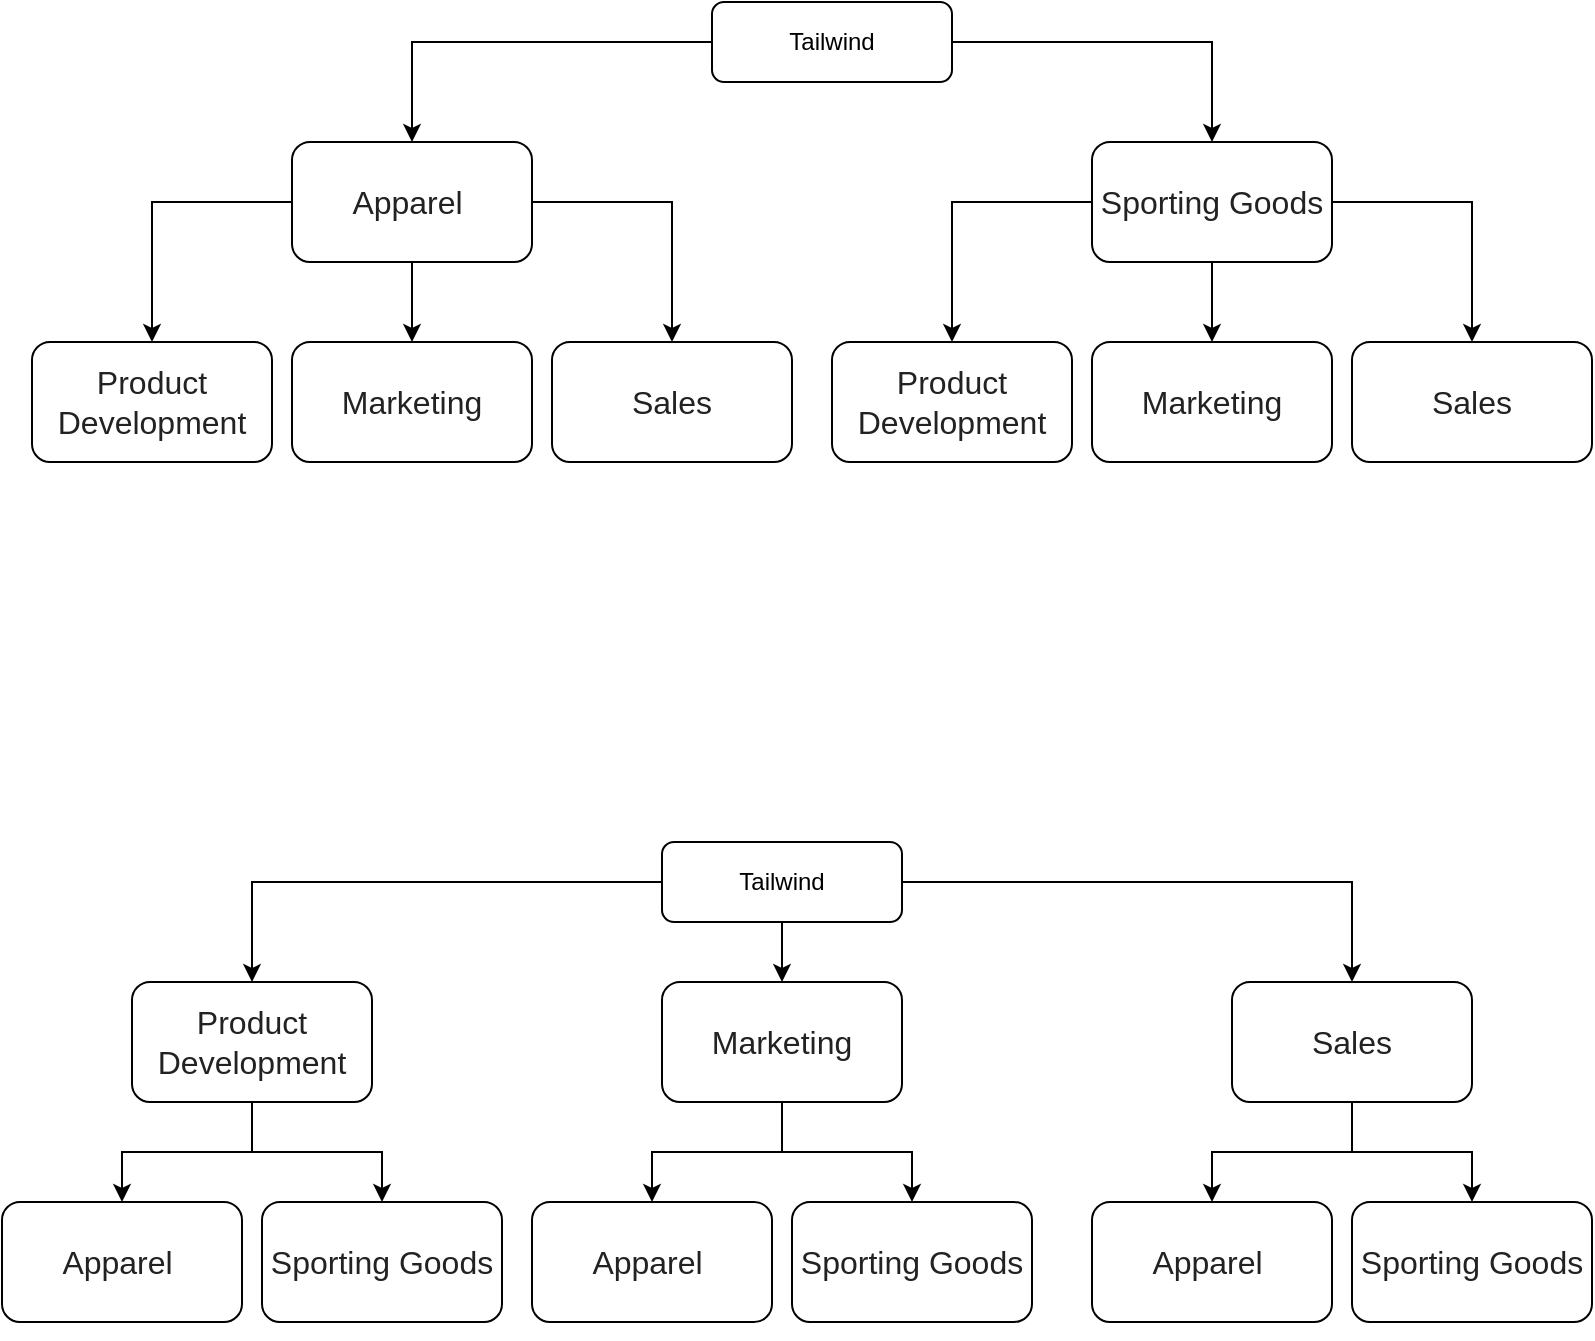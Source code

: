 <mxfile version="17.4.6" type="github"><diagram id="TerD83NQRCN8NnyulWsl" name="Page-1"><mxGraphModel dx="2426" dy="896" grid="1" gridSize="10" guides="1" tooltips="1" connect="1" arrows="1" fold="1" page="1" pageScale="1" pageWidth="850" pageHeight="1100" math="0" shadow="0"><root><mxCell id="0"/><mxCell id="1" parent="0"/><mxCell id="c7TVbvqaSwCeVxSdwTgE-21" style="edgeStyle=orthogonalEdgeStyle;rounded=0;orthogonalLoop=1;jettySize=auto;html=1;" edge="1" parent="1" source="c7TVbvqaSwCeVxSdwTgE-1" target="c7TVbvqaSwCeVxSdwTgE-7"><mxGeometry relative="1" as="geometry"/></mxCell><mxCell id="c7TVbvqaSwCeVxSdwTgE-22" style="edgeStyle=orthogonalEdgeStyle;rounded=0;orthogonalLoop=1;jettySize=auto;html=1;" edge="1" parent="1" source="c7TVbvqaSwCeVxSdwTgE-1" target="c7TVbvqaSwCeVxSdwTgE-2"><mxGeometry relative="1" as="geometry"/></mxCell><mxCell id="c7TVbvqaSwCeVxSdwTgE-23" style="edgeStyle=orthogonalEdgeStyle;rounded=0;orthogonalLoop=1;jettySize=auto;html=1;" edge="1" parent="1" source="c7TVbvqaSwCeVxSdwTgE-1" target="c7TVbvqaSwCeVxSdwTgE-8"><mxGeometry relative="1" as="geometry"/></mxCell><mxCell id="c7TVbvqaSwCeVxSdwTgE-1" value="Tailwind" style="rounded=1;whiteSpace=wrap;html=1;" vertex="1" parent="1"><mxGeometry x="365" y="500" width="120" height="40" as="geometry"/></mxCell><mxCell id="c7TVbvqaSwCeVxSdwTgE-19" style="edgeStyle=orthogonalEdgeStyle;rounded=0;orthogonalLoop=1;jettySize=auto;html=1;" edge="1" parent="1" source="c7TVbvqaSwCeVxSdwTgE-2" target="c7TVbvqaSwCeVxSdwTgE-10"><mxGeometry relative="1" as="geometry"/></mxCell><mxCell id="c7TVbvqaSwCeVxSdwTgE-20" style="edgeStyle=orthogonalEdgeStyle;rounded=0;orthogonalLoop=1;jettySize=auto;html=1;" edge="1" parent="1" source="c7TVbvqaSwCeVxSdwTgE-2" target="c7TVbvqaSwCeVxSdwTgE-9"><mxGeometry relative="1" as="geometry"/></mxCell><mxCell id="c7TVbvqaSwCeVxSdwTgE-2" value="&#10;&#10;&lt;span style=&quot;color: rgb(34, 34, 34); font-size: 16px; font-style: normal; font-weight: 400; letter-spacing: normal; text-align: left; text-indent: 0px; text-transform: none; word-spacing: 0px; background-color: rgb(255, 255, 255); display: inline; float: none;&quot;&gt;Product Development&lt;/span&gt;&#10;&#10;" style="rounded=1;whiteSpace=wrap;html=1;" vertex="1" parent="1"><mxGeometry x="100" y="570" width="120" height="60" as="geometry"/></mxCell><mxCell id="c7TVbvqaSwCeVxSdwTgE-17" style="edgeStyle=orthogonalEdgeStyle;rounded=0;orthogonalLoop=1;jettySize=auto;html=1;" edge="1" parent="1" source="c7TVbvqaSwCeVxSdwTgE-7" target="c7TVbvqaSwCeVxSdwTgE-12"><mxGeometry relative="1" as="geometry"/></mxCell><mxCell id="c7TVbvqaSwCeVxSdwTgE-18" style="edgeStyle=orthogonalEdgeStyle;rounded=0;orthogonalLoop=1;jettySize=auto;html=1;" edge="1" parent="1" source="c7TVbvqaSwCeVxSdwTgE-7" target="c7TVbvqaSwCeVxSdwTgE-11"><mxGeometry relative="1" as="geometry"/></mxCell><mxCell id="c7TVbvqaSwCeVxSdwTgE-7" value="&lt;span style=&quot;color: rgb(34 , 34 , 34) ; font-family: , &amp;#34;segoe ui&amp;#34; , &amp;#34;segoe&amp;#34; , &amp;#34;segoe wp&amp;#34; , &amp;#34;helvetica neue&amp;#34; , &amp;#34;helvetica&amp;#34; , sans-serif ; font-size: 16px ; text-align: left ; background-color: rgb(255 , 255 , 255)&quot;&gt;Marketing&lt;/span&gt;" style="rounded=1;whiteSpace=wrap;html=1;" vertex="1" parent="1"><mxGeometry x="365" y="570" width="120" height="60" as="geometry"/></mxCell><mxCell id="c7TVbvqaSwCeVxSdwTgE-15" style="edgeStyle=orthogonalEdgeStyle;rounded=0;orthogonalLoop=1;jettySize=auto;html=1;" edge="1" parent="1" source="c7TVbvqaSwCeVxSdwTgE-8" target="c7TVbvqaSwCeVxSdwTgE-14"><mxGeometry relative="1" as="geometry"/></mxCell><mxCell id="c7TVbvqaSwCeVxSdwTgE-16" style="edgeStyle=orthogonalEdgeStyle;rounded=0;orthogonalLoop=1;jettySize=auto;html=1;" edge="1" parent="1" source="c7TVbvqaSwCeVxSdwTgE-8" target="c7TVbvqaSwCeVxSdwTgE-13"><mxGeometry relative="1" as="geometry"/></mxCell><mxCell id="c7TVbvqaSwCeVxSdwTgE-8" value="&#10;&#10;&lt;span style=&quot;color: rgb(34, 34, 34); font-size: 16px; font-style: normal; font-weight: 400; letter-spacing: normal; text-align: left; text-indent: 0px; text-transform: none; word-spacing: 0px; background-color: rgb(255, 255, 255); display: inline; float: none;&quot;&gt;Sales&lt;/span&gt;&#10;&#10;" style="rounded=1;whiteSpace=wrap;html=1;" vertex="1" parent="1"><mxGeometry x="650" y="570" width="120" height="60" as="geometry"/></mxCell><mxCell id="c7TVbvqaSwCeVxSdwTgE-9" value="&#10;&#10;&lt;span style=&quot;color: rgb(34, 34, 34); font-size: 16px; font-style: normal; font-weight: 400; letter-spacing: normal; text-align: left; text-indent: 0px; text-transform: none; word-spacing: 0px; background-color: rgb(255, 255, 255); display: inline; float: none;&quot;&gt;Apparel&lt;span&gt;&amp;nbsp;&lt;/span&gt;&lt;/span&gt;&#10;&#10;" style="rounded=1;whiteSpace=wrap;html=1;" vertex="1" parent="1"><mxGeometry x="35" y="680" width="120" height="60" as="geometry"/></mxCell><mxCell id="c7TVbvqaSwCeVxSdwTgE-10" value="&#10;&#10;&lt;span style=&quot;color: rgb(34, 34, 34); font-size: 16px; font-style: normal; font-weight: 400; letter-spacing: normal; text-align: left; text-indent: 0px; text-transform: none; word-spacing: 0px; background-color: rgb(255, 255, 255); display: inline; float: none;&quot;&gt;Sporting Goods&lt;/span&gt;&#10;&#10;" style="rounded=1;whiteSpace=wrap;html=1;" vertex="1" parent="1"><mxGeometry x="165" y="680" width="120" height="60" as="geometry"/></mxCell><mxCell id="c7TVbvqaSwCeVxSdwTgE-11" value="&#10;&#10;&lt;span style=&quot;color: rgb(34, 34, 34); font-size: 16px; font-style: normal; font-weight: 400; letter-spacing: normal; text-align: left; text-indent: 0px; text-transform: none; word-spacing: 0px; background-color: rgb(255, 255, 255); display: inline; float: none;&quot;&gt;Apparel&lt;span&gt;&amp;nbsp;&lt;/span&gt;&lt;/span&gt;&#10;&#10;" style="rounded=1;whiteSpace=wrap;html=1;" vertex="1" parent="1"><mxGeometry x="300" y="680" width="120" height="60" as="geometry"/></mxCell><mxCell id="c7TVbvqaSwCeVxSdwTgE-12" value="&#10;&#10;&lt;span style=&quot;color: rgb(34, 34, 34); font-size: 16px; font-style: normal; font-weight: 400; letter-spacing: normal; text-align: left; text-indent: 0px; text-transform: none; word-spacing: 0px; background-color: rgb(255, 255, 255); display: inline; float: none;&quot;&gt;Sporting Goods&lt;/span&gt;&#10;&#10;" style="rounded=1;whiteSpace=wrap;html=1;" vertex="1" parent="1"><mxGeometry x="430" y="680" width="120" height="60" as="geometry"/></mxCell><mxCell id="c7TVbvqaSwCeVxSdwTgE-13" value="&#10;&#10;&lt;span style=&quot;color: rgb(34, 34, 34); font-size: 16px; font-style: normal; font-weight: 400; letter-spacing: normal; text-align: left; text-indent: 0px; text-transform: none; word-spacing: 0px; background-color: rgb(255, 255, 255); display: inline; float: none;&quot;&gt;Apparel&lt;span&gt;&amp;nbsp;&lt;/span&gt;&lt;/span&gt;&#10;&#10;" style="rounded=1;whiteSpace=wrap;html=1;" vertex="1" parent="1"><mxGeometry x="580" y="680" width="120" height="60" as="geometry"/></mxCell><mxCell id="c7TVbvqaSwCeVxSdwTgE-14" value="&#10;&#10;&lt;span style=&quot;color: rgb(34, 34, 34); font-size: 16px; font-style: normal; font-weight: 400; letter-spacing: normal; text-align: left; text-indent: 0px; text-transform: none; word-spacing: 0px; background-color: rgb(255, 255, 255); display: inline; float: none;&quot;&gt;Sporting Goods&lt;/span&gt;&#10;&#10;" style="rounded=1;whiteSpace=wrap;html=1;" vertex="1" parent="1"><mxGeometry x="710" y="680" width="120" height="60" as="geometry"/></mxCell><mxCell id="c7TVbvqaSwCeVxSdwTgE-36" style="edgeStyle=orthogonalEdgeStyle;rounded=0;orthogonalLoop=1;jettySize=auto;html=1;" edge="1" parent="1" source="c7TVbvqaSwCeVxSdwTgE-25" target="c7TVbvqaSwCeVxSdwTgE-27"><mxGeometry relative="1" as="geometry"/></mxCell><mxCell id="c7TVbvqaSwCeVxSdwTgE-37" style="edgeStyle=orthogonalEdgeStyle;rounded=0;orthogonalLoop=1;jettySize=auto;html=1;" edge="1" parent="1" source="c7TVbvqaSwCeVxSdwTgE-25" target="c7TVbvqaSwCeVxSdwTgE-28"><mxGeometry relative="1" as="geometry"/></mxCell><mxCell id="c7TVbvqaSwCeVxSdwTgE-25" value="Tailwind" style="rounded=1;whiteSpace=wrap;html=1;" vertex="1" parent="1"><mxGeometry x="390" y="80" width="120" height="40" as="geometry"/></mxCell><mxCell id="c7TVbvqaSwCeVxSdwTgE-41" style="edgeStyle=orthogonalEdgeStyle;rounded=0;orthogonalLoop=1;jettySize=auto;html=1;" edge="1" parent="1" source="c7TVbvqaSwCeVxSdwTgE-27" target="c7TVbvqaSwCeVxSdwTgE-30"><mxGeometry relative="1" as="geometry"/></mxCell><mxCell id="c7TVbvqaSwCeVxSdwTgE-42" style="edgeStyle=orthogonalEdgeStyle;rounded=0;orthogonalLoop=1;jettySize=auto;html=1;" edge="1" parent="1" source="c7TVbvqaSwCeVxSdwTgE-27" target="c7TVbvqaSwCeVxSdwTgE-31"><mxGeometry relative="1" as="geometry"/></mxCell><mxCell id="c7TVbvqaSwCeVxSdwTgE-43" style="edgeStyle=orthogonalEdgeStyle;rounded=0;orthogonalLoop=1;jettySize=auto;html=1;" edge="1" parent="1" source="c7TVbvqaSwCeVxSdwTgE-27" target="c7TVbvqaSwCeVxSdwTgE-32"><mxGeometry relative="1" as="geometry"/></mxCell><mxCell id="c7TVbvqaSwCeVxSdwTgE-27" value="&#10;&#10;&lt;span style=&quot;color: rgb(34, 34, 34); font-size: 16px; font-style: normal; font-weight: 400; letter-spacing: normal; text-align: left; text-indent: 0px; text-transform: none; word-spacing: 0px; background-color: rgb(255, 255, 255); display: inline; float: none;&quot;&gt;Apparel&lt;span&gt;&amp;nbsp;&lt;/span&gt;&lt;/span&gt;&#10;&#10;" style="rounded=1;whiteSpace=wrap;html=1;" vertex="1" parent="1"><mxGeometry x="180" y="150" width="120" height="60" as="geometry"/></mxCell><mxCell id="c7TVbvqaSwCeVxSdwTgE-38" style="edgeStyle=orthogonalEdgeStyle;rounded=0;orthogonalLoop=1;jettySize=auto;html=1;" edge="1" parent="1" source="c7TVbvqaSwCeVxSdwTgE-28" target="c7TVbvqaSwCeVxSdwTgE-33"><mxGeometry relative="1" as="geometry"/></mxCell><mxCell id="c7TVbvqaSwCeVxSdwTgE-39" style="edgeStyle=orthogonalEdgeStyle;rounded=0;orthogonalLoop=1;jettySize=auto;html=1;" edge="1" parent="1" source="c7TVbvqaSwCeVxSdwTgE-28" target="c7TVbvqaSwCeVxSdwTgE-34"><mxGeometry relative="1" as="geometry"/></mxCell><mxCell id="c7TVbvqaSwCeVxSdwTgE-40" style="edgeStyle=orthogonalEdgeStyle;rounded=0;orthogonalLoop=1;jettySize=auto;html=1;" edge="1" parent="1" source="c7TVbvqaSwCeVxSdwTgE-28" target="c7TVbvqaSwCeVxSdwTgE-35"><mxGeometry relative="1" as="geometry"/></mxCell><mxCell id="c7TVbvqaSwCeVxSdwTgE-28" value="&#10;&#10;&lt;span style=&quot;color: rgb(34, 34, 34); font-size: 16px; font-style: normal; font-weight: 400; letter-spacing: normal; text-align: left; text-indent: 0px; text-transform: none; word-spacing: 0px; background-color: rgb(255, 255, 255); display: inline; float: none;&quot;&gt;Sporting Goods&lt;/span&gt;&#10;&#10;" style="rounded=1;whiteSpace=wrap;html=1;" vertex="1" parent="1"><mxGeometry x="580" y="150" width="120" height="60" as="geometry"/></mxCell><mxCell id="c7TVbvqaSwCeVxSdwTgE-30" value="&#10;&#10;&lt;span style=&quot;color: rgb(34, 34, 34); font-size: 16px; font-style: normal; font-weight: 400; letter-spacing: normal; text-align: left; text-indent: 0px; text-transform: none; word-spacing: 0px; background-color: rgb(255, 255, 255); display: inline; float: none;&quot;&gt;Product Development&lt;/span&gt;&#10;&#10;" style="rounded=1;whiteSpace=wrap;html=1;" vertex="1" parent="1"><mxGeometry x="50" y="250" width="120" height="60" as="geometry"/></mxCell><mxCell id="c7TVbvqaSwCeVxSdwTgE-31" value="&lt;span style=&quot;color: rgb(34 , 34 , 34) ; font-family: , &amp;#34;segoe ui&amp;#34; , &amp;#34;segoe&amp;#34; , &amp;#34;segoe wp&amp;#34; , &amp;#34;helvetica neue&amp;#34; , &amp;#34;helvetica&amp;#34; , sans-serif ; font-size: 16px ; text-align: left ; background-color: rgb(255 , 255 , 255)&quot;&gt;Marketing&lt;/span&gt;" style="rounded=1;whiteSpace=wrap;html=1;" vertex="1" parent="1"><mxGeometry x="180" y="250" width="120" height="60" as="geometry"/></mxCell><mxCell id="c7TVbvqaSwCeVxSdwTgE-32" value="&#10;&#10;&lt;span style=&quot;color: rgb(34, 34, 34); font-size: 16px; font-style: normal; font-weight: 400; letter-spacing: normal; text-align: left; text-indent: 0px; text-transform: none; word-spacing: 0px; background-color: rgb(255, 255, 255); display: inline; float: none;&quot;&gt;Sales&lt;/span&gt;&#10;&#10;" style="rounded=1;whiteSpace=wrap;html=1;" vertex="1" parent="1"><mxGeometry x="310" y="250" width="120" height="60" as="geometry"/></mxCell><mxCell id="c7TVbvqaSwCeVxSdwTgE-33" value="&#10;&#10;&lt;span style=&quot;color: rgb(34, 34, 34); font-size: 16px; font-style: normal; font-weight: 400; letter-spacing: normal; text-align: left; text-indent: 0px; text-transform: none; word-spacing: 0px; background-color: rgb(255, 255, 255); display: inline; float: none;&quot;&gt;Product Development&lt;/span&gt;&#10;&#10;" style="rounded=1;whiteSpace=wrap;html=1;" vertex="1" parent="1"><mxGeometry x="450" y="250" width="120" height="60" as="geometry"/></mxCell><mxCell id="c7TVbvqaSwCeVxSdwTgE-34" value="&lt;span style=&quot;color: rgb(34 , 34 , 34) ; font-family: , &amp;#34;segoe ui&amp;#34; , &amp;#34;segoe&amp;#34; , &amp;#34;segoe wp&amp;#34; , &amp;#34;helvetica neue&amp;#34; , &amp;#34;helvetica&amp;#34; , sans-serif ; font-size: 16px ; text-align: left ; background-color: rgb(255 , 255 , 255)&quot;&gt;Marketing&lt;/span&gt;" style="rounded=1;whiteSpace=wrap;html=1;" vertex="1" parent="1"><mxGeometry x="580" y="250" width="120" height="60" as="geometry"/></mxCell><mxCell id="c7TVbvqaSwCeVxSdwTgE-35" value="&#10;&#10;&lt;span style=&quot;color: rgb(34, 34, 34); font-size: 16px; font-style: normal; font-weight: 400; letter-spacing: normal; text-align: left; text-indent: 0px; text-transform: none; word-spacing: 0px; background-color: rgb(255, 255, 255); display: inline; float: none;&quot;&gt;Sales&lt;/span&gt;&#10;&#10;" style="rounded=1;whiteSpace=wrap;html=1;" vertex="1" parent="1"><mxGeometry x="710" y="250" width="120" height="60" as="geometry"/></mxCell></root></mxGraphModel></diagram></mxfile>